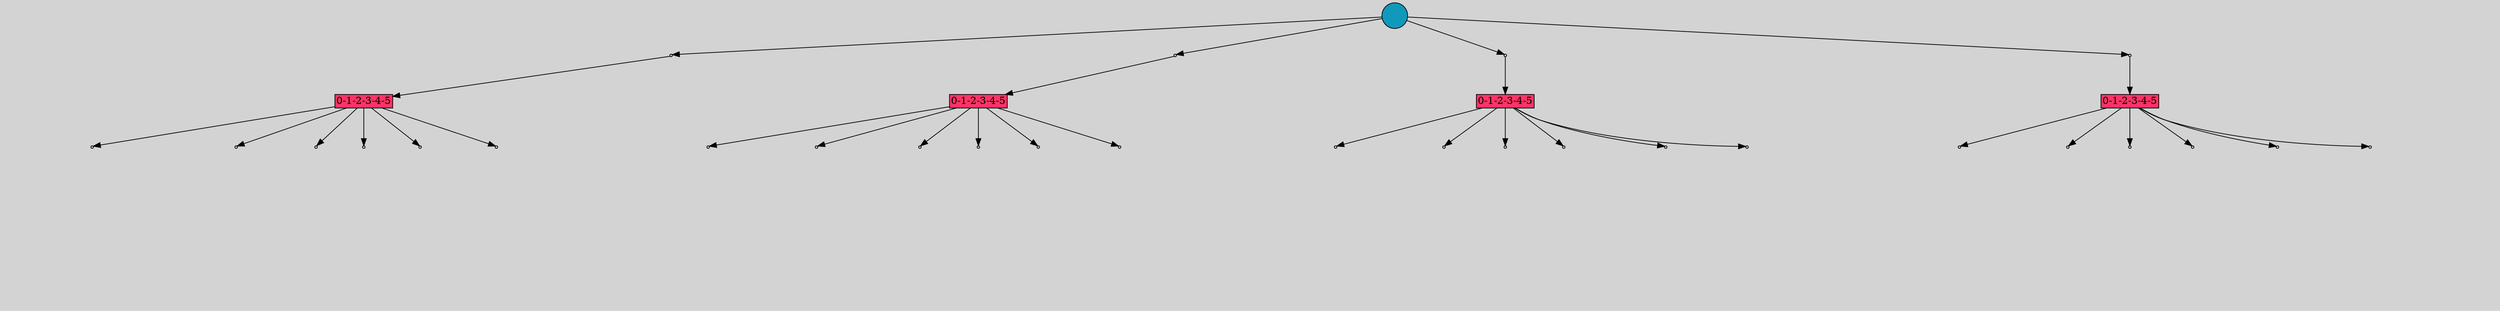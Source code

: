 // File exported with GEGELATI v1.4.0
// On the 2025-07-10 19:07:04
// With the File::TPGGraphDotExporter
digraph{
	graph[pad = "0.212, 0.055" bgcolor = lightgray]
	node[shape=circle style = filled label = ""]
		T561225 [fillcolor="#1199bb"]
		A561226 [fillcolor="#ff3366" shape=box margin=0.03 width=0 height=0 label="0-1-2-3-4-5"]
		A442903 [fillcolor="#ff3366" shape=box margin=0.03 width=0 height=0 label="0-1-2-3-4-5"]
		A409891 [fillcolor="#ff3366" shape=box margin=0.03 width=0 height=0 label="0-1-2-3-4-5"]
		A302361 [fillcolor="#ff3366" shape=box margin=0.03 width=0 height=0 label="0-1-2-3-4-5"]
		P4582752 [fillcolor="#cccccc" shape=point label="0"] //
		I4582752 [shape=box style=invis label="12|0&1|8#1|16&#92;n"] //-0.832066|-0.892817|
		P4582752 -> I4582752[style=invis]
		A561226 [fillcolor="#ff3366" shape=box margin=0.03 width=0 height=0 label="0-1-2-3-4-5"]
		T561225 -> P4582752 -> A561226
		P4582753 [fillcolor="#cccccc" shape=point label="0"] //
		I4582753 [shape=box style=invis label="9|1&0|0#0|9&#92;n6|0&0|1#0|7&#92;n15|0&0|16#0|3&#92;n"] //0.751752|-0.582613|-0.798880|0.293315|-1.042470|-0.498760|
		P4582753 -> I4582753[style=invis]
		A442903 [fillcolor="#ff3366" shape=box margin=0.03 width=0 height=0 label="0-1-2-3-4-5"]
		T561225 -> P4582753 -> A442903
		P4582754 [fillcolor="#cccccc" shape=point label="0"] //
		I4582754 [shape=box style=invis label="9|1&0|0#0|9&#92;n6|0&0|1#0|7&#92;n15|0&0|16#0|3&#92;n"] //0.751752|-0.582613|-0.798880|0.293315|-1.042470|-0.498760|
		P4582754 -> I4582754[style=invis]
		A409891 [fillcolor="#ff3366" shape=box margin=0.03 width=0 height=0 label="0-1-2-3-4-5"]
		T561225 -> P4582754 -> A409891
		P4582755 [fillcolor="#cccccc" shape=point label="0"] //
		I4582755 [shape=box style=invis label="15|2&0|10#0|12&#92;n9|5&0|2#1|7&#92;n13|0&1|6#0|5&#92;n"] //0.239001|-0.320488|0.897808|-0.700895|0.768174|0.301767|
		P4582755 -> I4582755[style=invis]
		A302361 [fillcolor="#ff3366" shape=box margin=0.03 width=0 height=0 label="0-1-2-3-4-5"]
		T561225 -> P4582755 -> A302361
		P4582756 [fillcolor="#cccccc" shape=point label="1"] //
		I4582756 [shape=box style=invis label="10|6&1|3#1|16&#92;n19|0&0|14#0|15&#92;n"] //0.289093|-0.344516|0.081189|-0.361979|
		P4582756 -> I4582756[style=invis]
		A561226 -> P4582756
		P4582757 [fillcolor="#cccccc" shape=point label="1"] //
		I4582757 [shape=box style=invis label="17|4&1|11#0|10&#92;n9|0&0|4#1|15&#92;n6|0&0|16#1|8&#92;n1|4&0|16#1|11&#92;n2|5&1|16#0|4&#92;n1|4&0|13#1|0&#92;n12|5&1|16#0|12&#92;n1|2&0|13#1|7&#92;n1|2&0|10#1|6&#92;n1|0&0|10#1|16&#92;n"] //-0.235726|0.216300|-0.574114|-0.704220|0.649992|-0.125673|-0.567581|0.882338|0.445272|0.410625|0.433670|0.733723|-0.288309|0.125057|0.150910|0.146122|0.689307|-0.289129|0.050736|0.431981|
		P4582757 -> I4582757[style=invis]
		A561226 -> P4582757
		P4582758 [fillcolor="#cccccc" shape=point label="1"] //
		I4582758 [shape=box style=invis label="1|0&1|6#1|2&#92;n"] //-0.575524|0.857814|
		P4582758 -> I4582758[style=invis]
		A561226 -> P4582758
		P4582759 [fillcolor="#cccccc" shape=point label="1"] //
		I4582759 [shape=box style=invis label="19|2&1|1#0|1&#92;n1|0&0|10#1|1&#92;n"] //1.200089|-0.308517|0.668489|0.317909|
		P4582759 -> I4582759[style=invis]
		A561226 -> P4582759
		P4582760 [fillcolor="#cccccc" shape=point label="1"] //
		I4582760 [shape=box style=invis label="19|0&1|5#1|0&#92;n"] //-0.300038|-0.380796|
		P4582760 -> I4582760[style=invis]
		A561226 -> P4582760
		P4582761 [fillcolor="#cccccc" shape=point label="1"] //
		I4582761 [shape=box style=invis label="18|0&1|2#1|0&#92;n8|0&0|8#1|5&#92;n"] //-1.296612|-0.751664|-0.214999|0.391597|
		P4582761 -> I4582761[style=invis]
		A561226 -> P4582761
		P4582762 [fillcolor="#cccccc" shape=point label="1"] //
		I4582762 [shape=box style=invis label="19|3&1|3#1|9&#92;n3|2&1|6#0|3&#92;n15|6&0|10#0|12&#92;n2|0&0|6#1|7&#92;n8|6&0|16#1|5&#92;n19|0&0|14#0|15&#92;n"] //0.607299|-0.723310|0.180389|0.215577|0.851188|-0.798052|0.796642|0.870809|-0.299901|-0.193495|0.203889|-0.361979|
		P4582762 -> I4582762[style=invis]
		A442903 -> P4582762
		P4582763 [fillcolor="#cccccc" shape=point label="1"] //
		I4582763 [shape=box style=invis label="19|5&1|6#1|6&#92;n14|0&1|5#1|16&#92;n5|2&0|5#0|5&#92;n0|3&0|8#1|3&#92;n12|1&1|14#0|11&#92;n3|0&1|14#0|2&#92;n4|1&0|8#0|9&#92;n18|5&0|9#1|11&#92;n12|5&1|16#0|5&#92;n1|2&0|13#1|7&#92;n1|2&0|2#1|6&#92;n1|0&0|10#1|16&#92;n"] //-0.814505|0.206820|0.883319|0.025895|0.143881|0.316196|0.992892|0.987701|0.122089|-0.725897|-0.271856|0.282961|0.606148|-0.673049|-0.550822|-0.528049|-0.400752|0.125057|0.150910|0.146122|0.689307|-0.289129|0.050736|0.431981|
		P4582763 -> I4582763[style=invis]
		A442903 -> P4582763
		P4582764 [fillcolor="#cccccc" shape=point label="1"] //
		I4582764 [shape=box style=invis label="10|6&1|6#1|8&#92;n2|5&0|14#1|13&#92;n19|3&0|5#0|4&#92;n13|2&1|6#1|4&#92;n0|2&0|11#0|2&#92;n18|7&0|2#0|6&#92;n1|0&1|6#1|2&#92;n12|0&0|7#0|8&#92;n"] //0.966996|-0.598226|-0.622253|0.972881|0.295280|-0.987650|-0.131695|0.307222|-0.699272|0.632771|0.339829|0.550463|-0.575524|0.857814|0.366461|0.445957|
		P4582764 -> I4582764[style=invis]
		A442903 -> P4582764
		P4582765 [fillcolor="#cccccc" shape=point label="1"] //
		I4582765 [shape=box style=invis label="7|5&1|7#0|3&#92;n4|0&1|1#0|5&#92;n14|2&1|1#0|0&#92;n1|0&0|10#1|1&#92;n"] //-0.155370|-0.157004|0.588434|0.446319|1.212652|-0.308517|0.668489|0.317909|
		P4582765 -> I4582765[style=invis]
		A442903 -> P4582765
		P4582766 [fillcolor="#cccccc" shape=point label="1"] //
		I4582766 [shape=box style=invis label="13|7&1|6#1|10&#92;n3|3&1|3#1|11&#92;n3|1&1|11#0|15&#92;n2|7&0|11#0|9&#92;n17|2&0|7#1|15&#92;n12|6&1|5#0|10&#92;n19|0&0|14#0|15&#92;n"] //-0.272078|0.054504|0.571101|-0.581738|-0.283743|0.490450|0.286946|-0.291607|-0.261093|-0.554769|-0.555916|-0.321711|0.081189|-0.361979|
		P4582766 -> I4582766[style=invis]
		A442903 -> P4582766
		P4582767 [fillcolor="#cccccc" shape=point label="1"] //
		I4582767 [shape=box style=invis label="18|0&1|2#1|0&#92;n"] //-1.053331|-0.751664|
		P4582767 -> I4582767[style=invis]
		A442903 -> P4582767
		P4582768 [fillcolor="#cccccc" shape=point label="1"] //
		I4582768 [shape=box style=invis label="19|3&1|3#1|9&#92;n3|2&1|6#0|3&#92;n15|6&0|10#0|12&#92;n2|0&0|6#1|7&#92;n8|6&0|16#1|5&#92;n19|0&0|14#0|15&#92;n"] //0.607299|-0.723310|0.180389|0.215577|0.851188|-0.798052|0.796642|0.870809|-0.299901|-0.193495|0.203889|-0.361979|
		P4582768 -> I4582768[style=invis]
		A409891 -> P4582768
		P4582769 [fillcolor="#cccccc" shape=point label="1"] //
		I4582769 [shape=box style=invis label="19|5&1|6#1|6&#92;n14|0&1|5#1|16&#92;n5|2&0|5#0|5&#92;n0|3&0|8#1|3&#92;n12|1&1|10#0|11&#92;n3|0&1|14#0|2&#92;n4|1&0|8#0|9&#92;n18|5&0|9#1|11&#92;n12|5&1|16#0|5&#92;n1|2&0|13#1|7&#92;n1|2&0|2#1|6&#92;n1|0&0|10#1|16&#92;n"] //-0.814505|0.206820|0.883319|0.025895|0.143881|0.316196|0.992892|0.987701|0.122089|-0.725897|-0.271856|0.282961|0.606148|-0.673049|-0.550822|-0.528049|-0.400752|0.125057|0.150910|0.146122|0.689307|-0.289129|0.050736|0.431981|
		P4582769 -> I4582769[style=invis]
		A409891 -> P4582769
		P4582770 [fillcolor="#cccccc" shape=point label="1"] //
		I4582770 [shape=box style=invis label="10|6&1|6#1|8&#92;n2|5&0|14#1|13&#92;n19|3&0|5#0|4&#92;n13|2&1|6#1|4&#92;n0|2&0|11#0|2&#92;n18|7&0|2#0|6&#92;n1|0&1|6#1|2&#92;n12|0&0|7#0|8&#92;n"] //0.966996|-0.598226|-0.622253|0.972881|0.295280|-0.987650|-0.131695|0.307222|-0.699272|0.632771|0.339829|0.550463|-0.575524|0.857814|0.366461|0.445957|
		P4582770 -> I4582770[style=invis]
		A409891 -> P4582770
		P4582771 [fillcolor="#cccccc" shape=point label="1"] //
		I4582771 [shape=box style=invis label="7|5&1|7#0|3&#92;n4|0&1|1#0|5&#92;n14|2&1|1#0|0&#92;n1|0&0|10#1|1&#92;n"] //-0.155370|-0.157004|0.588434|0.446319|1.212652|-0.308517|0.668489|0.317909|
		P4582771 -> I4582771[style=invis]
		A409891 -> P4582771
		P4582772 [fillcolor="#cccccc" shape=point label="1"] //
		I4582772 [shape=box style=invis label="3|3&1|3#1|11&#92;n18|7&1|7#1|2&#92;n3|1&1|11#0|15&#92;n2|7&0|11#0|9&#92;n17|2&0|7#1|15&#92;n12|6&1|5#0|10&#92;n19|0&0|14#0|15&#92;n"] //0.571101|-0.581738|0.062113|-0.673521|-0.283743|0.490450|0.286946|-0.291607|-0.261093|-0.554769|-0.555916|-0.321711|0.081189|-0.361979|
		P4582772 -> I4582772[style=invis]
		A409891 -> P4582772
		P4582773 [fillcolor="#cccccc" shape=point label="1"] //
		I4582773 [shape=box style=invis label="18|0&1|2#1|0&#92;n"] //-1.053331|-0.751664|
		P4582773 -> I4582773[style=invis]
		A409891 -> P4582773
		P4582774 [fillcolor="#cccccc" shape=point label="1"] //
		I4582774 [shape=box style=invis label="9|5&1|6#1|5&#92;n18|6&0|13#0|0&#92;n7|7&1|10#0|0&#92;n2|4&0|15#0|6&#92;n9|0&0|4#1|10&#92;n"] //0.876611|-0.277288|-1.438920|-0.162851|-0.398077|-0.467388|0.177808|0.765485|-0.574114|-0.704220|
		P4582774 -> I4582774[style=invis]
		A302361 -> P4582774
		P4582775 [fillcolor="#cccccc" shape=point label="1"] //
		I4582775 [shape=box style=invis label="5|0&1|7#1|6&#92;n6|0&0|16#1|5&#92;n5|7&1|2#0|8&#92;n12|7&0|15#0|15&#92;n10|6&0|15#0|8&#92;n8|3&0|14#1|3&#92;n12|6&0|11#1|1&#92;n12|0&1|0#0|14&#92;n"] //0.027569|-0.544961|-0.016756|-0.395300|-0.541928|0.617920|-0.935471|-0.443819|-0.304262|0.310635|-0.906915|0.384117|0.711537|-0.215349|0.429089|0.932653|
		P4582775 -> I4582775[style=invis]
		A302361 -> P4582775
		P4582776 [fillcolor="#cccccc" shape=point label="1"] //
		I4582776 [shape=box style=invis label="16|5&1|16#1|14&#92;n19|3&0|5#0|4&#92;n13|2&1|6#1|4&#92;n0|2&0|11#0|2&#92;n18|7&0|2#0|6&#92;n1|0&1|6#1|2&#92;n12|0&0|7#0|8&#92;n"] //0.887520|-0.043052|0.295280|-0.987650|-0.131695|0.307222|-0.699272|0.632771|0.339829|0.550463|-0.575524|0.857814|0.366461|0.445957|
		P4582776 -> I4582776[style=invis]
		A302361 -> P4582776
		P4582777 [fillcolor="#cccccc" shape=point label="1"] //
		I4582777 [shape=box style=invis label="3|3&1|3#1|11&#92;n18|5&0|11#0|14&#92;n13|7&0|13#1|13&#92;n3|1&1|11#0|15&#92;n2|7&0|11#0|9&#92;n17|2&0|7#1|15&#92;n12|6&1|5#0|10&#92;n19|0&0|14#0|15&#92;n"] //0.571101|-0.581738|0.158482|0.337976|0.666375|-0.978061|-0.283743|0.490450|0.286946|-0.291607|-0.261093|-0.554769|-0.555916|-0.321711|0.081189|-0.361979|
		P4582777 -> I4582777[style=invis]
		A302361 -> P4582777
		P4582778 [fillcolor="#cccccc" shape=point label="1"] //
		I4582778 [shape=box style=invis label="16|2&1|3#1|16&#92;n2|5&0|10#1|8&#92;n0|5&1|16#0|5&#92;n17|7&0|5#1|11&#92;n1|3&1|9#1|0&#92;n13|3&1|9#0|11&#92;n1|6&0|11#0|7&#92;n16|0&0|6#1|2&#92;n0|2&0|13#0|16&#92;n4|0&1|5#0|10&#92;n"] //-0.766259|0.125602|-0.972400|-0.974416|-0.066316|-0.845404|0.845089|0.025139|-0.984150|-0.538256|0.871612|0.153136|-0.048518|0.816459|0.906646|-0.269477|0.582075|0.703825|0.608919|0.008340|
		P4582778 -> I4582778[style=invis]
		A302361 -> P4582778
		P4582779 [fillcolor="#cccccc" shape=point label="1"] //
		I4582779 [shape=box style=invis label="18|0&1|2#1|0&#92;n"] //-1.053331|-0.751664|
		P4582779 -> I4582779[style=invis]
		A302361 -> P4582779
}
